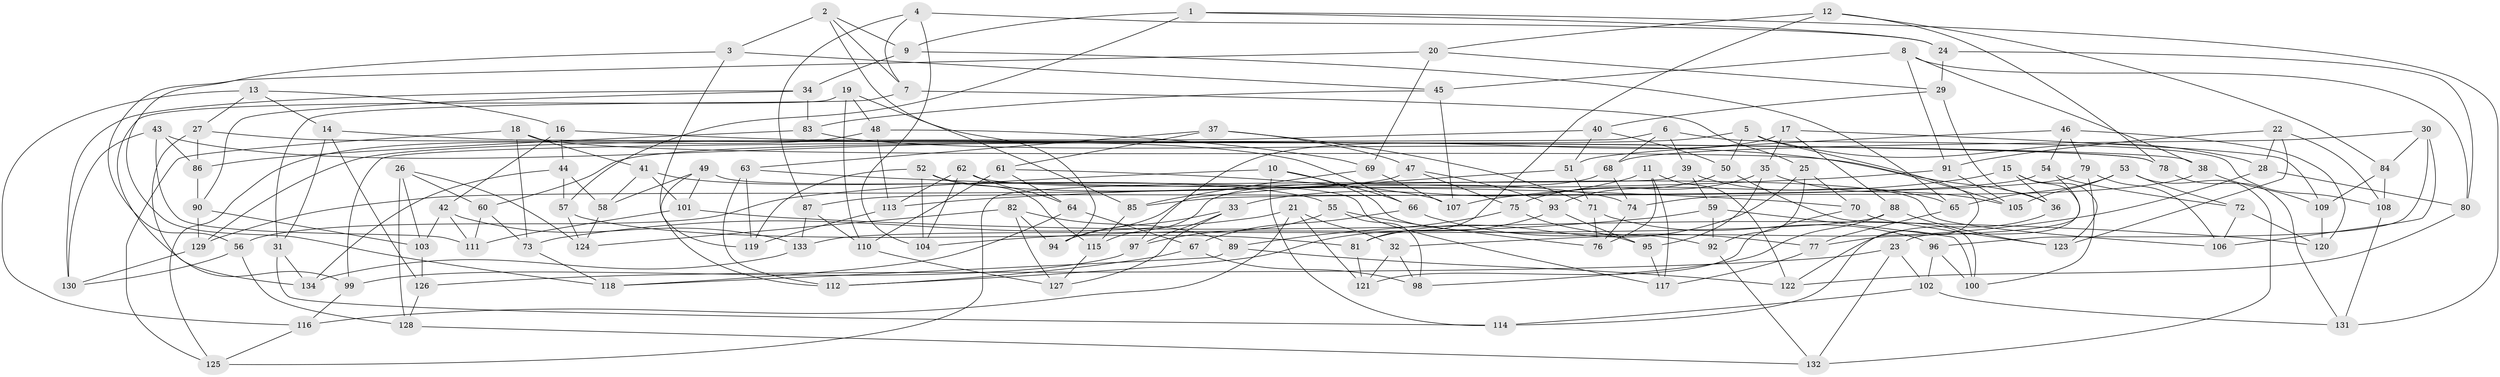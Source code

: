 // coarse degree distribution, {6: 0.5609756097560976, 4: 0.36585365853658536, 5: 0.07317073170731707}
// Generated by graph-tools (version 1.1) at 2025/42/03/06/25 10:42:19]
// undirected, 134 vertices, 268 edges
graph export_dot {
graph [start="1"]
  node [color=gray90,style=filled];
  1;
  2;
  3;
  4;
  5;
  6;
  7;
  8;
  9;
  10;
  11;
  12;
  13;
  14;
  15;
  16;
  17;
  18;
  19;
  20;
  21;
  22;
  23;
  24;
  25;
  26;
  27;
  28;
  29;
  30;
  31;
  32;
  33;
  34;
  35;
  36;
  37;
  38;
  39;
  40;
  41;
  42;
  43;
  44;
  45;
  46;
  47;
  48;
  49;
  50;
  51;
  52;
  53;
  54;
  55;
  56;
  57;
  58;
  59;
  60;
  61;
  62;
  63;
  64;
  65;
  66;
  67;
  68;
  69;
  70;
  71;
  72;
  73;
  74;
  75;
  76;
  77;
  78;
  79;
  80;
  81;
  82;
  83;
  84;
  85;
  86;
  87;
  88;
  89;
  90;
  91;
  92;
  93;
  94;
  95;
  96;
  97;
  98;
  99;
  100;
  101;
  102;
  103;
  104;
  105;
  106;
  107;
  108;
  109;
  110;
  111;
  112;
  113;
  114;
  115;
  116;
  117;
  118;
  119;
  120;
  121;
  122;
  123;
  124;
  125;
  126;
  127;
  128;
  129;
  130;
  131;
  132;
  133;
  134;
  1 -- 24;
  1 -- 131;
  1 -- 57;
  1 -- 9;
  2 -- 7;
  2 -- 9;
  2 -- 3;
  2 -- 94;
  3 -- 119;
  3 -- 118;
  3 -- 45;
  4 -- 87;
  4 -- 7;
  4 -- 24;
  4 -- 104;
  5 -- 114;
  5 -- 60;
  5 -- 50;
  5 -- 28;
  6 -- 99;
  6 -- 108;
  6 -- 68;
  6 -- 39;
  7 -- 25;
  7 -- 31;
  8 -- 80;
  8 -- 45;
  8 -- 91;
  8 -- 38;
  9 -- 34;
  9 -- 65;
  10 -- 66;
  10 -- 114;
  10 -- 56;
  10 -- 92;
  11 -- 117;
  11 -- 76;
  11 -- 33;
  11 -- 122;
  12 -- 84;
  12 -- 78;
  12 -- 20;
  12 -- 81;
  13 -- 27;
  13 -- 116;
  13 -- 16;
  13 -- 14;
  14 -- 126;
  14 -- 78;
  14 -- 31;
  15 -- 123;
  15 -- 23;
  15 -- 107;
  15 -- 36;
  16 -- 38;
  16 -- 42;
  16 -- 44;
  17 -- 35;
  17 -- 109;
  17 -- 88;
  17 -- 97;
  18 -- 36;
  18 -- 125;
  18 -- 73;
  18 -- 41;
  19 -- 99;
  19 -- 48;
  19 -- 110;
  19 -- 85;
  20 -- 69;
  20 -- 56;
  20 -- 29;
  21 -- 116;
  21 -- 121;
  21 -- 32;
  21 -- 73;
  22 -- 108;
  22 -- 91;
  22 -- 123;
  22 -- 28;
  23 -- 132;
  23 -- 102;
  23 -- 126;
  24 -- 29;
  24 -- 80;
  25 -- 81;
  25 -- 92;
  25 -- 70;
  26 -- 128;
  26 -- 60;
  26 -- 103;
  26 -- 124;
  27 -- 78;
  27 -- 134;
  27 -- 86;
  28 -- 32;
  28 -- 80;
  29 -- 36;
  29 -- 40;
  30 -- 106;
  30 -- 96;
  30 -- 68;
  30 -- 84;
  31 -- 134;
  31 -- 114;
  32 -- 121;
  32 -- 98;
  33 -- 97;
  33 -- 94;
  33 -- 127;
  34 -- 90;
  34 -- 130;
  34 -- 83;
  35 -- 75;
  35 -- 105;
  35 -- 95;
  36 -- 122;
  37 -- 47;
  37 -- 71;
  37 -- 61;
  37 -- 63;
  38 -- 74;
  38 -- 109;
  39 -- 65;
  39 -- 59;
  39 -- 125;
  40 -- 129;
  40 -- 51;
  40 -- 50;
  41 -- 55;
  41 -- 58;
  41 -- 101;
  42 -- 103;
  42 -- 133;
  42 -- 111;
  43 -- 130;
  43 -- 66;
  43 -- 86;
  43 -- 111;
  44 -- 134;
  44 -- 57;
  44 -- 58;
  45 -- 107;
  45 -- 83;
  46 -- 51;
  46 -- 79;
  46 -- 54;
  46 -- 120;
  47 -- 75;
  47 -- 129;
  47 -- 93;
  48 -- 113;
  48 -- 125;
  48 -- 69;
  49 -- 58;
  49 -- 117;
  49 -- 101;
  49 -- 112;
  50 -- 93;
  50 -- 100;
  51 -- 94;
  51 -- 71;
  52 -- 74;
  52 -- 115;
  52 -- 119;
  52 -- 104;
  53 -- 132;
  53 -- 105;
  53 -- 72;
  53 -- 65;
  54 -- 77;
  54 -- 87;
  54 -- 72;
  55 -- 98;
  55 -- 76;
  55 -- 97;
  56 -- 130;
  56 -- 128;
  57 -- 124;
  57 -- 81;
  58 -- 124;
  59 -- 100;
  59 -- 104;
  59 -- 92;
  60 -- 111;
  60 -- 73;
  61 -- 107;
  61 -- 64;
  61 -- 110;
  62 -- 104;
  62 -- 106;
  62 -- 64;
  62 -- 113;
  63 -- 70;
  63 -- 112;
  63 -- 119;
  64 -- 67;
  64 -- 118;
  65 -- 77;
  66 -- 67;
  66 -- 77;
  67 -- 98;
  67 -- 112;
  68 -- 115;
  68 -- 74;
  69 -- 85;
  69 -- 107;
  70 -- 123;
  70 -- 121;
  71 -- 76;
  71 -- 96;
  72 -- 120;
  72 -- 106;
  73 -- 118;
  74 -- 76;
  75 -- 95;
  75 -- 89;
  77 -- 117;
  78 -- 131;
  79 -- 100;
  79 -- 106;
  79 -- 85;
  80 -- 122;
  81 -- 121;
  82 -- 127;
  82 -- 124;
  82 -- 89;
  82 -- 94;
  83 -- 105;
  83 -- 86;
  84 -- 108;
  84 -- 109;
  85 -- 115;
  86 -- 90;
  87 -- 110;
  87 -- 133;
  88 -- 98;
  88 -- 123;
  88 -- 133;
  89 -- 122;
  89 -- 118;
  90 -- 103;
  90 -- 129;
  91 -- 105;
  91 -- 113;
  92 -- 132;
  93 -- 95;
  93 -- 112;
  95 -- 117;
  96 -- 102;
  96 -- 100;
  97 -- 99;
  99 -- 116;
  101 -- 111;
  101 -- 120;
  102 -- 131;
  102 -- 114;
  103 -- 126;
  108 -- 131;
  109 -- 120;
  110 -- 127;
  113 -- 119;
  115 -- 127;
  116 -- 125;
  126 -- 128;
  128 -- 132;
  129 -- 130;
  133 -- 134;
}
